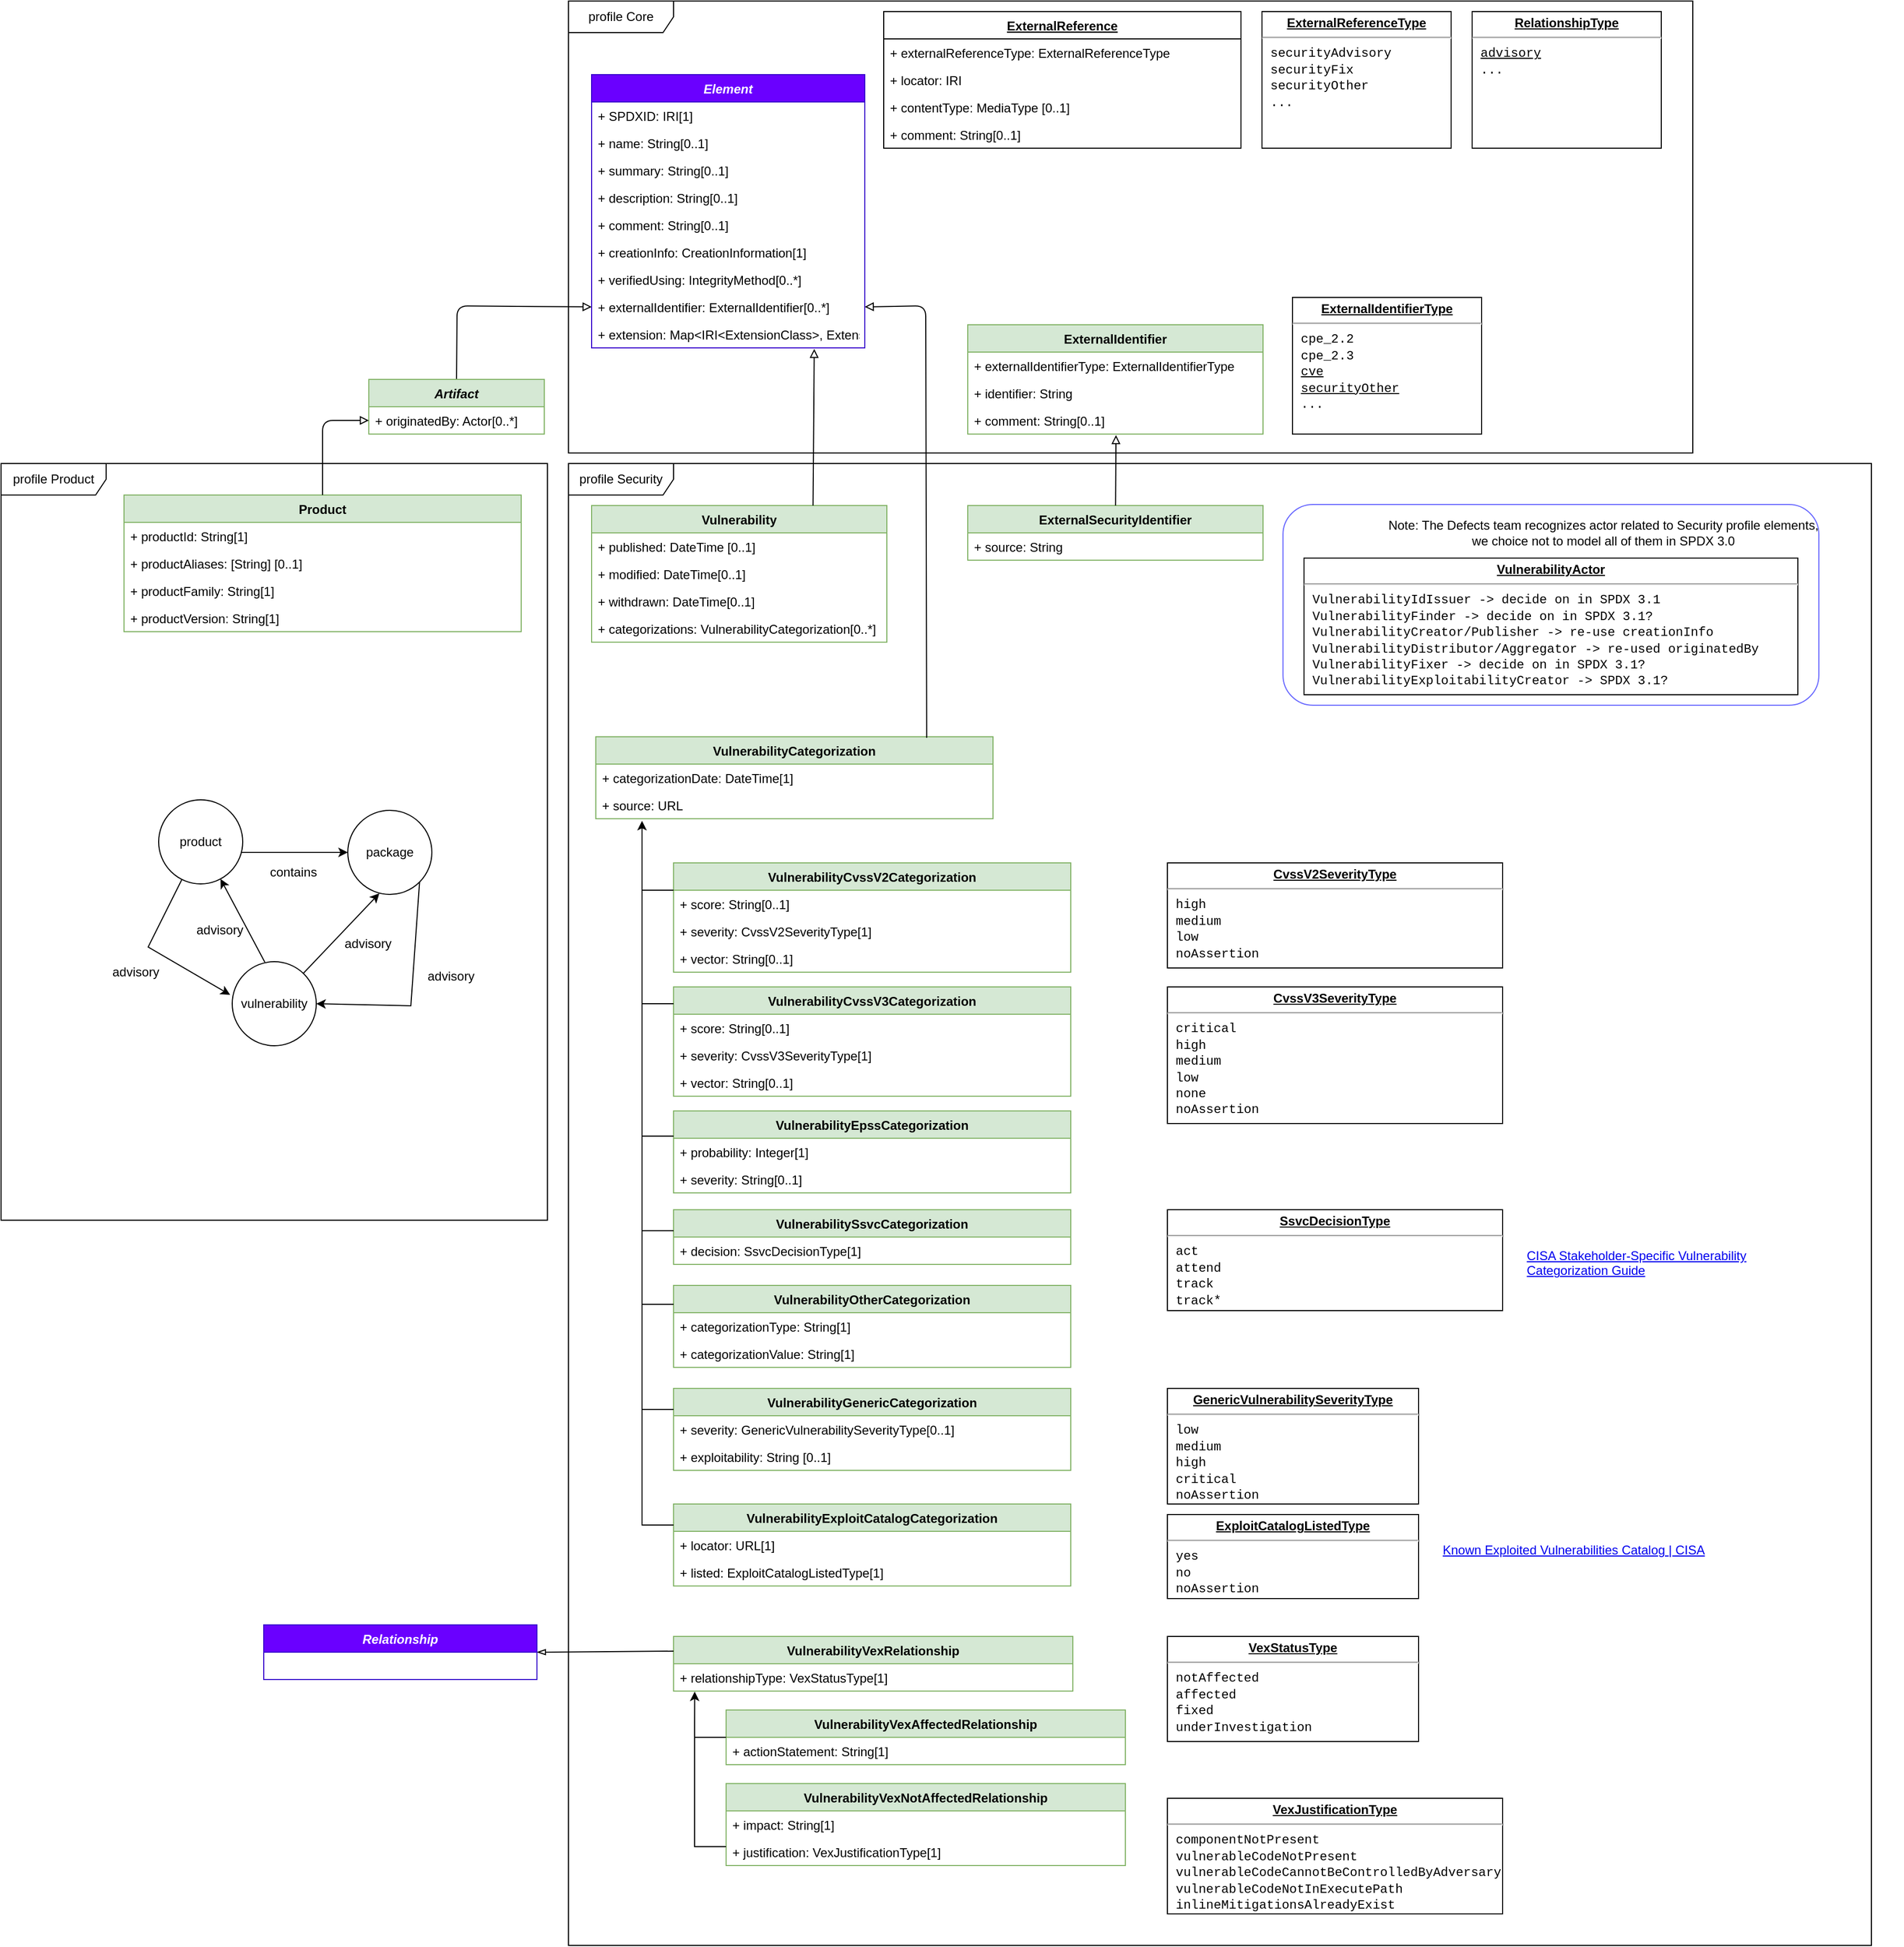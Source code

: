 <mxfile version="21.1.2" type="device">
  <diagram id="5IgRsbpvTm4LBA3nCGGL" name="Page-1">
    <mxGraphModel dx="1661" dy="3078" grid="1" gridSize="10" guides="1" tooltips="1" connect="1" arrows="1" fold="1" page="1" pageScale="1" pageWidth="827" pageHeight="1169" math="0" shadow="0">
      <root>
        <mxCell id="0" />
        <mxCell id="1" parent="0" />
        <mxCell id="Yeybq29zLoQR2ApoFsXh-20" value="" style="rounded=1;whiteSpace=wrap;html=1;strokeColor=#6666FF;" parent="1" vertex="1">
          <mxGeometry x="420" y="-1851" width="510" height="191" as="geometry" />
        </mxCell>
        <mxCell id="vhmbv-RrimLqrtO0uC5v-79" value="profile Product" style="shape=umlFrame;whiteSpace=wrap;html=1;width=100;height=30;" parent="1" vertex="1">
          <mxGeometry x="-800" y="-1890" width="520" height="720" as="geometry" />
        </mxCell>
        <mxCell id="vhmbv-RrimLqrtO0uC5v-1" value="profile Security" style="shape=umlFrame;whiteSpace=wrap;html=1;width=100;height=30;" parent="1" vertex="1">
          <mxGeometry x="-260" y="-1890" width="1240" height="1410" as="geometry" />
        </mxCell>
        <mxCell id="gfH33e8ERVnTQL8CG1b4-8" value="profile Core" style="shape=umlFrame;whiteSpace=wrap;html=1;width=100;height=30;" parent="1" vertex="1">
          <mxGeometry x="-260" y="-2330" width="1070" height="430" as="geometry" />
        </mxCell>
        <mxCell id="gfH33e8ERVnTQL8CG1b4-1" value="VulnerabilityVexRelationship" style="swimlane;fontStyle=1;childLayout=stackLayout;horizontal=1;startSize=26;fillColor=#d5e8d4;horizontalStack=0;resizeParent=1;resizeParentMax=0;resizeLast=0;collapsible=1;marginBottom=0;strokeColor=#82b366;" parent="1" vertex="1">
          <mxGeometry x="-160" y="-774" width="380" height="52" as="geometry" />
        </mxCell>
        <mxCell id="gfH33e8ERVnTQL8CG1b4-10" value="+ relationshipType: VexStatusType[1]&#xa;&#xa;" style="text;strokeColor=none;fillColor=none;align=left;verticalAlign=top;spacingLeft=4;spacingRight=4;overflow=hidden;rotatable=0;points=[[0,0.5],[1,0.5]];portConstraint=eastwest;" parent="gfH33e8ERVnTQL8CG1b4-1" vertex="1">
          <mxGeometry y="26" width="380" height="26" as="geometry" />
        </mxCell>
        <mxCell id="gfH33e8ERVnTQL8CG1b4-11" value="Vulnerability" style="swimlane;fontStyle=1;childLayout=stackLayout;horizontal=1;startSize=26;fillColor=#d5e8d4;horizontalStack=0;resizeParent=1;resizeParentMax=0;resizeLast=0;collapsible=1;marginBottom=0;strokeColor=#82b366;" parent="1" vertex="1">
          <mxGeometry x="-238" y="-1850" width="281" height="130" as="geometry" />
        </mxCell>
        <mxCell id="gfH33e8ERVnTQL8CG1b4-13" value="+ published: DateTime [0..1]" style="text;strokeColor=none;fillColor=none;align=left;verticalAlign=top;spacingLeft=4;spacingRight=4;overflow=hidden;rotatable=0;points=[[0,0.5],[1,0.5]];portConstraint=eastwest;" parent="gfH33e8ERVnTQL8CG1b4-11" vertex="1">
          <mxGeometry y="26" width="281" height="26" as="geometry" />
        </mxCell>
        <mxCell id="gfH33e8ERVnTQL8CG1b4-14" value="+ modified: DateTime[0..1]&#xa;" style="text;strokeColor=none;fillColor=none;align=left;verticalAlign=top;spacingLeft=4;spacingRight=4;overflow=hidden;rotatable=0;points=[[0,0.5],[1,0.5]];portConstraint=eastwest;" parent="gfH33e8ERVnTQL8CG1b4-11" vertex="1">
          <mxGeometry y="52" width="281" height="26" as="geometry" />
        </mxCell>
        <mxCell id="gfH33e8ERVnTQL8CG1b4-75" value="+ withdrawn: DateTime[0..1]&#xa;" style="text;strokeColor=none;fillColor=none;align=left;verticalAlign=top;spacingLeft=4;spacingRight=4;overflow=hidden;rotatable=0;points=[[0,0.5],[1,0.5]];portConstraint=eastwest;" parent="gfH33e8ERVnTQL8CG1b4-11" vertex="1">
          <mxGeometry y="78" width="281" height="26" as="geometry" />
        </mxCell>
        <mxCell id="gfH33e8ERVnTQL8CG1b4-82" value="+ categorizations: VulnerabilityCategorization[0..*]&#xa;" style="text;strokeColor=none;fillColor=none;align=left;verticalAlign=top;spacingLeft=4;spacingRight=4;overflow=hidden;rotatable=0;points=[[0,0.5],[1,0.5]];portConstraint=eastwest;" parent="gfH33e8ERVnTQL8CG1b4-11" vertex="1">
          <mxGeometry y="104" width="281" height="26" as="geometry" />
        </mxCell>
        <mxCell id="gfH33e8ERVnTQL8CG1b4-21" value="&lt;p style=&quot;margin: 0px ; margin-top: 4px ; text-align: center ; text-decoration: underline&quot;&gt;&lt;b&gt;ExternalReferenceType&lt;/b&gt;&lt;/p&gt;&lt;hr&gt;&lt;p style=&quot;margin: 0px ; margin-left: 8px&quot;&gt;&lt;span style=&quot;background-color: initial; font-family: &amp;quot;Courier New&amp;quot;;&quot;&gt;securityAdvisory&lt;/span&gt;&lt;br&gt;&lt;/p&gt;&lt;p style=&quot;margin: 0px ; margin-left: 8px&quot;&gt;&lt;font face=&quot;Courier New&quot;&gt;securityFix&lt;/font&gt;&lt;/p&gt;&lt;p style=&quot;margin: 0px ; margin-left: 8px&quot;&gt;&lt;font face=&quot;Courier New&quot;&gt;securityOther&lt;/font&gt;&lt;/p&gt;&lt;p style=&quot;margin: 0px ; margin-left: 8px&quot;&gt;&lt;font face=&quot;Courier New&quot;&gt;...&lt;/font&gt;&lt;/p&gt;&lt;p style=&quot;margin: 0px ; margin-left: 8px&quot;&gt;&lt;br&gt;&lt;/p&gt;" style="verticalAlign=top;align=left;overflow=fill;fontSize=12;fontFamily=Helvetica;html=1;" parent="1" vertex="1">
          <mxGeometry x="400" y="-2320" width="180" height="130" as="geometry" />
        </mxCell>
        <mxCell id="gfH33e8ERVnTQL8CG1b4-22" value="ExternalReference" style="swimlane;fontStyle=5;childLayout=stackLayout;horizontal=1;startSize=26;fillColor=none;horizontalStack=0;resizeParent=1;resizeParentMax=0;resizeLast=0;collapsible=1;marginBottom=0;" parent="1" vertex="1">
          <mxGeometry x="40" y="-2320" width="340" height="130" as="geometry" />
        </mxCell>
        <mxCell id="gfH33e8ERVnTQL8CG1b4-23" value="+ externalReferenceType: ExternalReferenceType" style="text;strokeColor=none;fillColor=none;align=left;verticalAlign=top;spacingLeft=4;spacingRight=4;overflow=hidden;rotatable=0;points=[[0,0.5],[1,0.5]];portConstraint=eastwest;" parent="gfH33e8ERVnTQL8CG1b4-22" vertex="1">
          <mxGeometry y="26" width="340" height="26" as="geometry" />
        </mxCell>
        <mxCell id="gfH33e8ERVnTQL8CG1b4-24" value="+ locator: IRI" style="text;strokeColor=none;fillColor=none;align=left;verticalAlign=top;spacingLeft=4;spacingRight=4;overflow=hidden;rotatable=0;points=[[0,0.5],[1,0.5]];portConstraint=eastwest;" parent="gfH33e8ERVnTQL8CG1b4-22" vertex="1">
          <mxGeometry y="52" width="340" height="26" as="geometry" />
        </mxCell>
        <mxCell id="gfH33e8ERVnTQL8CG1b4-25" value="+ contentType: MediaType [0..1]" style="text;strokeColor=none;fillColor=none;align=left;verticalAlign=top;spacingLeft=4;spacingRight=4;overflow=hidden;rotatable=0;points=[[0,0.5],[1,0.5]];portConstraint=eastwest;" parent="gfH33e8ERVnTQL8CG1b4-22" vertex="1">
          <mxGeometry y="78" width="340" height="26" as="geometry" />
        </mxCell>
        <mxCell id="gfH33e8ERVnTQL8CG1b4-26" value="+ comment: String[0..1]" style="text;strokeColor=none;fillColor=none;align=left;verticalAlign=top;spacingLeft=4;spacingRight=4;overflow=hidden;rotatable=0;points=[[0,0.5],[1,0.5]];portConstraint=eastwest;" parent="gfH33e8ERVnTQL8CG1b4-22" vertex="1">
          <mxGeometry y="104" width="340" height="26" as="geometry" />
        </mxCell>
        <object label="Element" description="static representation of a part of the universe of discourse that may be identified and characterised by its behaviour and attribute." description_source="ISO 15531-1:2004" id="gfH33e8ERVnTQL8CG1b4-43">
          <mxCell style="swimlane;fontStyle=3;childLayout=stackLayout;horizontal=1;startSize=26;fillColor=#6a00ff;horizontalStack=0;resizeParent=1;resizeParentMax=0;resizeLast=0;collapsible=1;marginBottom=0;strokeColor=#3700CC;fontColor=#ffffff;" parent="1" vertex="1">
            <mxGeometry x="-238" y="-2260" width="260" height="260" as="geometry" />
          </mxCell>
        </object>
        <mxCell id="gfH33e8ERVnTQL8CG1b4-44" value="+ SPDXID: IRI[1]" style="text;strokeColor=none;fillColor=none;align=left;verticalAlign=top;spacingLeft=4;spacingRight=4;overflow=hidden;rotatable=0;points=[[0,0.5],[1,0.5]];portConstraint=eastwest;" parent="gfH33e8ERVnTQL8CG1b4-43" vertex="1">
          <mxGeometry y="26" width="260" height="26" as="geometry" />
        </mxCell>
        <mxCell id="gfH33e8ERVnTQL8CG1b4-45" value="+ name: String[0..1]" style="text;strokeColor=none;fillColor=none;align=left;verticalAlign=top;spacingLeft=4;spacingRight=4;overflow=hidden;rotatable=0;points=[[0,0.5],[1,0.5]];portConstraint=eastwest;" parent="gfH33e8ERVnTQL8CG1b4-43" vertex="1">
          <mxGeometry y="52" width="260" height="26" as="geometry" />
        </mxCell>
        <mxCell id="gfH33e8ERVnTQL8CG1b4-46" value="+ summary: String[0..1]" style="text;strokeColor=none;fillColor=none;align=left;verticalAlign=top;spacingLeft=4;spacingRight=4;overflow=hidden;rotatable=0;points=[[0,0.5],[1,0.5]];portConstraint=eastwest;" parent="gfH33e8ERVnTQL8CG1b4-43" vertex="1">
          <mxGeometry y="78" width="260" height="26" as="geometry" />
        </mxCell>
        <mxCell id="gfH33e8ERVnTQL8CG1b4-47" value="+ description: String[0..1]" style="text;strokeColor=none;fillColor=none;align=left;verticalAlign=top;spacingLeft=4;spacingRight=4;overflow=hidden;rotatable=0;points=[[0,0.5],[1,0.5]];portConstraint=eastwest;" parent="gfH33e8ERVnTQL8CG1b4-43" vertex="1">
          <mxGeometry y="104" width="260" height="26" as="geometry" />
        </mxCell>
        <mxCell id="gfH33e8ERVnTQL8CG1b4-48" value="+ comment: String[0..1]" style="text;strokeColor=none;fillColor=none;align=left;verticalAlign=top;spacingLeft=4;spacingRight=4;overflow=hidden;rotatable=0;points=[[0,0.5],[1,0.5]];portConstraint=eastwest;" parent="gfH33e8ERVnTQL8CG1b4-43" vertex="1">
          <mxGeometry y="130" width="260" height="26" as="geometry" />
        </mxCell>
        <mxCell id="gfH33e8ERVnTQL8CG1b4-49" value="+ creationInfo: CreationInformation[1]" style="text;strokeColor=none;fillColor=none;align=left;verticalAlign=top;spacingLeft=4;spacingRight=4;overflow=hidden;rotatable=0;points=[[0,0.5],[1,0.5]];portConstraint=eastwest;" parent="gfH33e8ERVnTQL8CG1b4-43" vertex="1">
          <mxGeometry y="156" width="260" height="26" as="geometry" />
        </mxCell>
        <mxCell id="gfH33e8ERVnTQL8CG1b4-50" value="+ verifiedUsing: IntegrityMethod[0..*]" style="text;strokeColor=none;fillColor=none;align=left;verticalAlign=top;spacingLeft=4;spacingRight=4;overflow=hidden;rotatable=0;points=[[0,0.5],[1,0.5]];portConstraint=eastwest;" parent="gfH33e8ERVnTQL8CG1b4-43" vertex="1">
          <mxGeometry y="182" width="260" height="26" as="geometry" />
        </mxCell>
        <mxCell id="gfH33e8ERVnTQL8CG1b4-52" value="+ externalIdentifier: ExternalIdentifier[0..*]" style="text;strokeColor=none;fillColor=none;align=left;verticalAlign=top;spacingLeft=4;spacingRight=4;overflow=hidden;rotatable=0;points=[[0,0.5],[1,0.5]];portConstraint=eastwest;" parent="gfH33e8ERVnTQL8CG1b4-43" vertex="1">
          <mxGeometry y="208" width="260" height="26" as="geometry" />
        </mxCell>
        <mxCell id="gfH33e8ERVnTQL8CG1b4-53" value="+ extension: Map&lt;IRI&lt;ExtensionClass&gt;, Extension&gt;[0..1]" style="text;strokeColor=none;fillColor=none;align=left;verticalAlign=top;spacingLeft=4;spacingRight=4;overflow=hidden;rotatable=0;points=[[0,0.5],[1,0.5]];portConstraint=eastwest;" parent="gfH33e8ERVnTQL8CG1b4-43" vertex="1">
          <mxGeometry y="234" width="260" height="26" as="geometry" />
        </mxCell>
        <mxCell id="gfH33e8ERVnTQL8CG1b4-55" value="&lt;p style=&quot;margin: 4px 0px 0px; text-align: center;&quot;&gt;&lt;span style=&quot;background-color: initial;&quot;&gt;&lt;b&gt;&lt;u&gt;VexStatusType&lt;/u&gt;&lt;/b&gt;&lt;/span&gt;&lt;/p&gt;&lt;hr&gt;&lt;p style=&quot;margin: 0px ; margin-left: 8px&quot;&gt;&lt;span style=&quot;background-color: initial; font-family: &amp;quot;Courier New&amp;quot;;&quot;&gt;notAffected&lt;/span&gt;&lt;br&gt;&lt;/p&gt;&lt;p style=&quot;margin: 0px ; margin-left: 8px&quot;&gt;&lt;span style=&quot;background-color: initial; font-family: &amp;quot;Courier New&amp;quot;;&quot;&gt;affected&lt;/span&gt;&lt;/p&gt;&lt;p style=&quot;margin: 0px ; margin-left: 8px&quot;&gt;&lt;span style=&quot;background-color: initial; font-family: &amp;quot;Courier New&amp;quot;;&quot;&gt;fixed&lt;/span&gt;&lt;/p&gt;&lt;p style=&quot;margin: 0px ; margin-left: 8px&quot;&gt;&lt;span style=&quot;background-color: initial; font-family: &amp;quot;Courier New&amp;quot;;&quot;&gt;underInvestigation&lt;/span&gt;&lt;/p&gt;" style="verticalAlign=top;align=left;overflow=fill;fontSize=12;fontFamily=Helvetica;html=1;" parent="1" vertex="1">
          <mxGeometry x="310" y="-774" width="239" height="100" as="geometry" />
        </mxCell>
        <mxCell id="gfH33e8ERVnTQL8CG1b4-57" value="&lt;p style=&quot;margin: 4px 0px 0px; text-align: center;&quot;&gt;&lt;span style=&quot;background-color: initial;&quot;&gt;&lt;b&gt;&lt;u&gt;VexJustificationType&lt;/u&gt;&lt;/b&gt;&lt;/span&gt;&lt;/p&gt;&lt;hr&gt;&lt;p style=&quot;margin: 0px ; margin-left: 8px&quot;&gt;&lt;span style=&quot;font-family: &amp;quot;Courier New&amp;quot;; background-color: initial;&quot;&gt;componentNotPresent&lt;/span&gt;&lt;br&gt;&lt;/p&gt;&lt;p style=&quot;margin: 0px ; margin-left: 8px&quot;&gt;&lt;font face=&quot;Courier New&quot;&gt;vulnerableCodeNotPresent&lt;/font&gt;&lt;/p&gt;&lt;p style=&quot;margin: 0px ; margin-left: 8px&quot;&gt;&lt;font face=&quot;Courier New&quot;&gt;vulnerableCodeCannotBeControlledByAdversary&lt;/font&gt;&lt;/p&gt;&lt;p style=&quot;margin: 0px ; margin-left: 8px&quot;&gt;&lt;font face=&quot;Courier New&quot;&gt;vulnerableCodeNotInExecutePath&lt;/font&gt;&lt;/p&gt;&lt;p style=&quot;margin: 0px ; margin-left: 8px&quot;&gt;&lt;span style=&quot;font-family: &amp;quot;Courier New&amp;quot;; background-color: initial;&quot;&gt;inlineMitigationsAlreadyExist&lt;/span&gt;&lt;/p&gt;" style="verticalAlign=top;align=left;overflow=fill;fontSize=12;fontFamily=Helvetica;html=1;" parent="1" vertex="1">
          <mxGeometry x="310" y="-620" width="319" height="110" as="geometry" />
        </mxCell>
        <mxCell id="gfH33e8ERVnTQL8CG1b4-58" value="" style="endArrow=block;endSize=6;endFill=0;html=1;exitX=0.5;exitY=0;exitDx=0;exitDy=0;entryX=0;entryY=0.5;entryDx=0;entryDy=0;" parent="1" source="gfH33e8ERVnTQL8CG1b4-59" target="gfH33e8ERVnTQL8CG1b4-52" edge="1">
          <mxGeometry width="160" relative="1" as="geometry">
            <mxPoint x="-110" y="-1970" as="sourcePoint" />
            <mxPoint x="-129.996" y="-1960" as="targetPoint" />
            <Array as="points">
              <mxPoint x="-366" y="-2040" />
            </Array>
          </mxGeometry>
        </mxCell>
        <mxCell id="gfH33e8ERVnTQL8CG1b4-59" value="Artifact" style="swimlane;fontStyle=3;childLayout=stackLayout;horizontal=1;startSize=26;fillColor=#d5e8d4;horizontalStack=0;resizeParent=1;resizeParentMax=0;resizeLast=0;collapsible=1;marginBottom=0;strokeColor=#82b366;" parent="1" vertex="1">
          <mxGeometry x="-450" y="-1970" width="167" height="52" as="geometry" />
        </mxCell>
        <mxCell id="gfH33e8ERVnTQL8CG1b4-60" value="+ originatedBy: Actor[0..*]" style="text;strokeColor=none;fillColor=none;align=left;verticalAlign=top;spacingLeft=4;spacingRight=4;overflow=hidden;rotatable=0;points=[[0,0.5],[1,0.5]];portConstraint=eastwest;" parent="gfH33e8ERVnTQL8CG1b4-59" vertex="1">
          <mxGeometry y="26" width="167" height="26" as="geometry" />
        </mxCell>
        <mxCell id="gfH33e8ERVnTQL8CG1b4-63" value="" style="endArrow=block;endSize=6;endFill=0;html=1;entryX=0.815;entryY=1.038;entryDx=0;entryDy=0;entryPerimeter=0;exitX=0.75;exitY=0;exitDx=0;exitDy=0;" parent="1" source="gfH33e8ERVnTQL8CG1b4-11" target="gfH33e8ERVnTQL8CG1b4-53" edge="1">
          <mxGeometry width="160" relative="1" as="geometry">
            <mxPoint x="-106.5" y="-1960" as="sourcePoint" />
            <mxPoint x="-102.08" y="-1990.988" as="targetPoint" />
          </mxGeometry>
        </mxCell>
        <mxCell id="gfH33e8ERVnTQL8CG1b4-68" value="&lt;p style=&quot;margin: 4px 0px 0px; text-align: center;&quot;&gt;&lt;span style=&quot;background-color: initial;&quot;&gt;&lt;b&gt;&lt;u&gt;VulnerabilityActor&lt;/u&gt;&lt;/b&gt;&lt;/span&gt;&lt;/p&gt;&lt;hr&gt;&lt;p style=&quot;margin: 0px ; margin-left: 8px&quot;&gt;&lt;span style=&quot;background-color: initial; font-family: &amp;quot;Courier New&amp;quot;;&quot;&gt;VulnerabilityIdIssuer -&amp;gt; decide on in SPDX 3.1&amp;nbsp;&lt;/span&gt;&lt;/p&gt;&lt;p style=&quot;margin: 0px ; margin-left: 8px&quot;&gt;&lt;span style=&quot;background-color: initial; font-family: &amp;quot;Courier New&amp;quot;;&quot;&gt;VulnerabilityFinder -&amp;gt; decide on in SPDX 3.1?&lt;/span&gt;&lt;br&gt;&lt;/p&gt;&lt;p style=&quot;margin: 0px ; margin-left: 8px&quot;&gt;&lt;font face=&quot;Courier New&quot;&gt;VulnerabilityCreator/Publisher -&amp;gt; re-use creationInfo&lt;/font&gt;&lt;/p&gt;&lt;p style=&quot;margin: 0px ; margin-left: 8px&quot;&gt;&lt;font face=&quot;Courier New&quot;&gt;VulnerabilityDistributor/Aggregator&amp;nbsp;-&amp;gt; re-used originatedBy&amp;nbsp;&amp;nbsp;&lt;/font&gt;&lt;/p&gt;&lt;p style=&quot;margin: 0px ; margin-left: 8px&quot;&gt;&lt;font face=&quot;Courier New&quot;&gt;VulnerabilityFixer -&amp;gt; decide on in SPDX 3.1?&lt;/font&gt;&lt;/p&gt;&lt;p style=&quot;margin: 0px ; margin-left: 8px&quot;&gt;&lt;font face=&quot;Courier New&quot;&gt;VulnerabilityExploitabilityCreator -&amp;gt; SPDX 3.1?&lt;/font&gt;&lt;/p&gt;&lt;p style=&quot;margin: 0px ; margin-left: 8px&quot;&gt;&lt;br&gt;&lt;/p&gt;" style="verticalAlign=top;align=left;overflow=fill;fontSize=12;fontFamily=Helvetica;html=1;" parent="1" vertex="1">
          <mxGeometry x="440" y="-1800" width="470" height="130" as="geometry" />
        </mxCell>
        <mxCell id="gfH33e8ERVnTQL8CG1b4-92" value="&lt;p style=&quot;margin: 4px 0px 0px; text-align: center;&quot;&gt;&lt;span style=&quot;background-color: initial;&quot;&gt;&lt;b&gt;&lt;u&gt;CvssV3SeverityType&lt;/u&gt;&lt;/b&gt;&lt;/span&gt;&lt;/p&gt;&lt;hr&gt;&lt;p style=&quot;margin: 0px ; margin-left: 8px&quot;&gt;&lt;span style=&quot;background-color: initial; font-family: &amp;quot;Courier New&amp;quot;;&quot;&gt;critical&lt;/span&gt;&lt;/p&gt;&lt;p style=&quot;margin: 0px ; margin-left: 8px&quot;&gt;&lt;font face=&quot;Courier New&quot;&gt;&lt;span style=&quot;font-size: 12px;&quot;&gt;high&lt;/span&gt;&lt;/font&gt;&lt;/p&gt;&lt;p style=&quot;margin: 0px ; margin-left: 8px&quot;&gt;&lt;font face=&quot;Courier New&quot;&gt;&lt;span style=&quot;font-size: 12px;&quot;&gt;medium&lt;/span&gt;&lt;/font&gt;&lt;/p&gt;&lt;p style=&quot;margin: 0px ; margin-left: 8px&quot;&gt;&lt;font face=&quot;Courier New&quot;&gt;&lt;span style=&quot;font-size: 12px;&quot;&gt;low&lt;/span&gt;&lt;/font&gt;&lt;/p&gt;&lt;p style=&quot;margin: 0px ; margin-left: 8px&quot;&gt;&lt;font face=&quot;Courier New&quot;&gt;&lt;span style=&quot;font-size: 12px;&quot;&gt;none&lt;/span&gt;&lt;/font&gt;&lt;/p&gt;&lt;p style=&quot;margin: 0px ; margin-left: 8px&quot;&gt;&lt;font face=&quot;Courier New&quot;&gt;noAssertion&lt;/font&gt;&lt;/p&gt;" style="verticalAlign=top;align=left;overflow=fill;fontSize=12;fontFamily=Helvetica;html=1;" parent="1" vertex="1">
          <mxGeometry x="310" y="-1392" width="319" height="130" as="geometry" />
        </mxCell>
        <mxCell id="vhmbv-RrimLqrtO0uC5v-4" value="VulnerabilityCategorization" style="swimlane;fontStyle=1;childLayout=stackLayout;horizontal=1;startSize=26;fillColor=#d5e8d4;horizontalStack=0;resizeParent=1;resizeParentMax=0;resizeLast=0;collapsible=1;marginBottom=0;strokeColor=#82b366;" parent="1" vertex="1">
          <mxGeometry x="-234" y="-1630" width="378" height="78" as="geometry" />
        </mxCell>
        <mxCell id="vhmbv-RrimLqrtO0uC5v-59" value="+ categorizationDate: DateTime[1]" style="text;strokeColor=none;fillColor=none;align=left;verticalAlign=top;spacingLeft=4;spacingRight=4;overflow=hidden;rotatable=0;points=[[0,0.5],[1,0.5]];portConstraint=eastwest;" parent="vhmbv-RrimLqrtO0uC5v-4" vertex="1">
          <mxGeometry y="26" width="378" height="26" as="geometry" />
        </mxCell>
        <mxCell id="ycgP8Sd5Gd4hE947tm71-1" value="+ source: URL" style="text;strokeColor=none;fillColor=none;align=left;verticalAlign=top;spacingLeft=4;spacingRight=4;overflow=hidden;rotatable=0;points=[[0,0.5],[1,0.5]];portConstraint=eastwest;" parent="vhmbv-RrimLqrtO0uC5v-4" vertex="1">
          <mxGeometry y="52" width="378" height="26" as="geometry" />
        </mxCell>
        <mxCell id="vhmbv-RrimLqrtO0uC5v-9" value="VulnerabilityCvssV2Categorization" style="swimlane;fontStyle=1;childLayout=stackLayout;horizontal=1;startSize=26;fillColor=#d5e8d4;horizontalStack=0;resizeParent=1;resizeParentMax=0;resizeLast=0;collapsible=1;marginBottom=0;strokeColor=#82b366;" parent="1" vertex="1">
          <mxGeometry x="-160" y="-1510" width="378" height="104" as="geometry" />
        </mxCell>
        <mxCell id="vhmbv-RrimLqrtO0uC5v-6" value="+ score: String[0..1]" style="text;strokeColor=none;fillColor=none;align=left;verticalAlign=top;spacingLeft=4;spacingRight=4;overflow=hidden;rotatable=0;points=[[0,0.5],[1,0.5]];portConstraint=eastwest;" parent="vhmbv-RrimLqrtO0uC5v-9" vertex="1">
          <mxGeometry y="26" width="378" height="26" as="geometry" />
        </mxCell>
        <mxCell id="vhmbv-RrimLqrtO0uC5v-10" value="+ severity: CvssV2SeverityType[1]" style="text;strokeColor=none;fillColor=none;align=left;verticalAlign=top;spacingLeft=4;spacingRight=4;overflow=hidden;rotatable=0;points=[[0,0.5],[1,0.5]];portConstraint=eastwest;" parent="vhmbv-RrimLqrtO0uC5v-9" vertex="1">
          <mxGeometry y="52" width="378" height="26" as="geometry" />
        </mxCell>
        <mxCell id="vhmbv-RrimLqrtO0uC5v-13" value="+ vector: String[0..1]" style="text;strokeColor=none;fillColor=none;align=left;verticalAlign=top;spacingLeft=4;spacingRight=4;overflow=hidden;rotatable=0;points=[[0,0.5],[1,0.5]];portConstraint=eastwest;" parent="vhmbv-RrimLqrtO0uC5v-9" vertex="1">
          <mxGeometry y="78" width="378" height="26" as="geometry" />
        </mxCell>
        <mxCell id="vhmbv-RrimLqrtO0uC5v-16" value="VulnerabilityCvssV3Categorization" style="swimlane;fontStyle=1;childLayout=stackLayout;horizontal=1;startSize=26;fillColor=#d5e8d4;horizontalStack=0;resizeParent=1;resizeParentMax=0;resizeLast=0;collapsible=1;marginBottom=0;strokeColor=#82b366;" parent="1" vertex="1">
          <mxGeometry x="-160" y="-1392" width="378" height="104" as="geometry" />
        </mxCell>
        <mxCell id="vhmbv-RrimLqrtO0uC5v-35" value="+ score: String[0..1]" style="text;strokeColor=none;fillColor=none;align=left;verticalAlign=top;spacingLeft=4;spacingRight=4;overflow=hidden;rotatable=0;points=[[0,0.5],[1,0.5]];portConstraint=eastwest;" parent="vhmbv-RrimLqrtO0uC5v-16" vertex="1">
          <mxGeometry y="26" width="378" height="26" as="geometry" />
        </mxCell>
        <mxCell id="vhmbv-RrimLqrtO0uC5v-17" value="+ severity: CvssV3SeverityType[1]" style="text;strokeColor=none;fillColor=none;align=left;verticalAlign=top;spacingLeft=4;spacingRight=4;overflow=hidden;rotatable=0;points=[[0,0.5],[1,0.5]];portConstraint=eastwest;" parent="vhmbv-RrimLqrtO0uC5v-16" vertex="1">
          <mxGeometry y="52" width="378" height="26" as="geometry" />
        </mxCell>
        <mxCell id="vhmbv-RrimLqrtO0uC5v-18" value="+ vector: String[0..1]" style="text;strokeColor=none;fillColor=none;align=left;verticalAlign=top;spacingLeft=4;spacingRight=4;overflow=hidden;rotatable=0;points=[[0,0.5],[1,0.5]];portConstraint=eastwest;" parent="vhmbv-RrimLqrtO0uC5v-16" vertex="1">
          <mxGeometry y="78" width="378" height="26" as="geometry" />
        </mxCell>
        <mxCell id="vhmbv-RrimLqrtO0uC5v-20" value="VulnerabilityEpssCategorization" style="swimlane;fontStyle=1;childLayout=stackLayout;horizontal=1;startSize=26;fillColor=#d5e8d4;horizontalStack=0;resizeParent=1;resizeParentMax=0;resizeLast=0;collapsible=1;marginBottom=0;strokeColor=#82b366;" parent="1" vertex="1">
          <mxGeometry x="-160" y="-1274" width="378" height="78" as="geometry" />
        </mxCell>
        <mxCell id="vhmbv-RrimLqrtO0uC5v-22" value="+ probability: Integer[1]" style="text;strokeColor=none;fillColor=none;align=left;verticalAlign=top;spacingLeft=4;spacingRight=4;overflow=hidden;rotatable=0;points=[[0,0.5],[1,0.5]];portConstraint=eastwest;" parent="vhmbv-RrimLqrtO0uC5v-20" vertex="1">
          <mxGeometry y="26" width="378" height="26" as="geometry" />
        </mxCell>
        <mxCell id="vhmbv-RrimLqrtO0uC5v-24" value="+ severity: String[0..1]" style="text;strokeColor=none;fillColor=none;align=left;verticalAlign=top;spacingLeft=4;spacingRight=4;overflow=hidden;rotatable=0;points=[[0,0.5],[1,0.5]];portConstraint=eastwest;" parent="vhmbv-RrimLqrtO0uC5v-20" vertex="1">
          <mxGeometry y="52" width="378" height="26" as="geometry" />
        </mxCell>
        <mxCell id="vhmbv-RrimLqrtO0uC5v-25" value="VulnerabilitySsvcCategorization" style="swimlane;fontStyle=1;childLayout=stackLayout;horizontal=1;startSize=26;fillColor=#d5e8d4;horizontalStack=0;resizeParent=1;resizeParentMax=0;resizeLast=0;collapsible=1;marginBottom=0;strokeColor=#82b366;" parent="1" vertex="1">
          <mxGeometry x="-160" y="-1180" width="378" height="52" as="geometry" />
        </mxCell>
        <mxCell id="vhmbv-RrimLqrtO0uC5v-27" value="+ decision: SsvcDecisionType[1]" style="text;strokeColor=none;fillColor=none;align=left;verticalAlign=top;spacingLeft=4;spacingRight=4;overflow=hidden;rotatable=0;points=[[0,0.5],[1,0.5]];portConstraint=eastwest;" parent="vhmbv-RrimLqrtO0uC5v-25" vertex="1">
          <mxGeometry y="26" width="378" height="26" as="geometry" />
        </mxCell>
        <mxCell id="vhmbv-RrimLqrtO0uC5v-28" value="&lt;p style=&quot;margin: 4px 0px 0px; text-align: center;&quot;&gt;&lt;span style=&quot;background-color: initial;&quot;&gt;&lt;b&gt;&lt;u&gt;SsvcDecisionType&lt;/u&gt;&lt;/b&gt;&lt;/span&gt;&lt;/p&gt;&lt;hr&gt;&lt;p style=&quot;margin: 0px ; margin-left: 8px&quot;&gt;&lt;font face=&quot;Courier New&quot;&gt;act&lt;/font&gt;&lt;/p&gt;&lt;p style=&quot;margin: 0px ; margin-left: 8px&quot;&gt;&lt;font face=&quot;Courier New&quot;&gt;attend&lt;/font&gt;&lt;/p&gt;&lt;p style=&quot;margin: 0px ; margin-left: 8px&quot;&gt;&lt;font face=&quot;Courier New&quot;&gt;track&lt;/font&gt;&lt;/p&gt;&lt;p style=&quot;margin: 0px ; margin-left: 8px&quot;&gt;&lt;font face=&quot;Courier New&quot;&gt;track*&lt;/font&gt;&lt;/p&gt;" style="verticalAlign=top;align=left;overflow=fill;fontSize=12;fontFamily=Helvetica;html=1;" parent="1" vertex="1">
          <mxGeometry x="310" y="-1180" width="319" height="96" as="geometry" />
        </mxCell>
        <mxCell id="vhmbv-RrimLqrtO0uC5v-38" value="VulnerabilityOtherCategorization" style="swimlane;fontStyle=1;childLayout=stackLayout;horizontal=1;startSize=26;fillColor=#d5e8d4;horizontalStack=0;resizeParent=1;resizeParentMax=0;resizeLast=0;collapsible=1;marginBottom=0;strokeColor=#82b366;" parent="1" vertex="1">
          <mxGeometry x="-160" y="-1108" width="378" height="78" as="geometry" />
        </mxCell>
        <mxCell id="vhmbv-RrimLqrtO0uC5v-39" value="+ categorizationType: String[1]" style="text;strokeColor=none;fillColor=none;align=left;verticalAlign=top;spacingLeft=4;spacingRight=4;overflow=hidden;rotatable=0;points=[[0,0.5],[1,0.5]];portConstraint=eastwest;" parent="vhmbv-RrimLqrtO0uC5v-38" vertex="1">
          <mxGeometry y="26" width="378" height="26" as="geometry" />
        </mxCell>
        <mxCell id="vhmbv-RrimLqrtO0uC5v-40" value="+ categorizationValue: String[1]" style="text;strokeColor=none;fillColor=none;align=left;verticalAlign=top;spacingLeft=4;spacingRight=4;overflow=hidden;rotatable=0;points=[[0,0.5],[1,0.5]];portConstraint=eastwest;" parent="vhmbv-RrimLqrtO0uC5v-38" vertex="1">
          <mxGeometry y="52" width="378" height="26" as="geometry" />
        </mxCell>
        <mxCell id="vhmbv-RrimLqrtO0uC5v-41" value="VulnerabilityGenericCategorization" style="swimlane;fontStyle=1;childLayout=stackLayout;horizontal=1;startSize=26;fillColor=#d5e8d4;horizontalStack=0;resizeParent=1;resizeParentMax=0;resizeLast=0;collapsible=1;marginBottom=0;strokeColor=#82b366;" parent="1" vertex="1">
          <mxGeometry x="-160" y="-1010" width="378" height="78" as="geometry" />
        </mxCell>
        <mxCell id="vhmbv-RrimLqrtO0uC5v-44" value="+ severity: GenericVulnerabilitySeverityType[0..1]" style="text;strokeColor=none;fillColor=none;align=left;verticalAlign=top;spacingLeft=4;spacingRight=4;overflow=hidden;rotatable=0;points=[[0,0.5],[1,0.5]];portConstraint=eastwest;" parent="vhmbv-RrimLqrtO0uC5v-41" vertex="1">
          <mxGeometry y="26" width="378" height="26" as="geometry" />
        </mxCell>
        <mxCell id="vhmbv-RrimLqrtO0uC5v-46" value="+ exploitability: String [0..1]" style="text;strokeColor=none;fillColor=none;align=left;verticalAlign=top;spacingLeft=4;spacingRight=4;overflow=hidden;rotatable=0;points=[[0,0.5],[1,0.5]];portConstraint=eastwest;" parent="vhmbv-RrimLqrtO0uC5v-41" vertex="1">
          <mxGeometry y="52" width="378" height="26" as="geometry" />
        </mxCell>
        <mxCell id="vhmbv-RrimLqrtO0uC5v-48" value="&lt;meta charset=&quot;utf-8&quot;&gt;&lt;a href=&quot;https://www.cisa.gov/known-exploited-vulnerabilities-catalog&quot;&gt;Known Exploited Vulnerabilities Catalog | CISA&lt;/a&gt;" style="text;whiteSpace=wrap;html=1;" parent="1" vertex="1">
          <mxGeometry x="570" y="-870" width="280" height="40" as="geometry" />
        </mxCell>
        <mxCell id="vhmbv-RrimLqrtO0uC5v-50" value="VulnerabilityExploitCatalogCategorization" style="swimlane;fontStyle=1;childLayout=stackLayout;horizontal=1;startSize=26;fillColor=#d5e8d4;horizontalStack=0;resizeParent=1;resizeParentMax=0;resizeLast=0;collapsible=1;marginBottom=0;strokeColor=#82b366;" parent="1" vertex="1">
          <mxGeometry x="-160" y="-900" width="378" height="78" as="geometry" />
        </mxCell>
        <mxCell id="vhmbv-RrimLqrtO0uC5v-52" value="+ locator: URL[1]" style="text;strokeColor=none;fillColor=none;align=left;verticalAlign=top;spacingLeft=4;spacingRight=4;overflow=hidden;rotatable=0;points=[[0,0.5],[1,0.5]];portConstraint=eastwest;" parent="vhmbv-RrimLqrtO0uC5v-50" vertex="1">
          <mxGeometry y="26" width="378" height="26" as="geometry" />
        </mxCell>
        <mxCell id="vhmbv-RrimLqrtO0uC5v-57" value="+ listed: ExploitCatalogListedType[1]" style="text;strokeColor=none;fillColor=none;align=left;verticalAlign=top;spacingLeft=4;spacingRight=4;overflow=hidden;rotatable=0;points=[[0,0.5],[1,0.5]];portConstraint=eastwest;" parent="vhmbv-RrimLqrtO0uC5v-50" vertex="1">
          <mxGeometry y="52" width="378" height="26" as="geometry" />
        </mxCell>
        <mxCell id="vhmbv-RrimLqrtO0uC5v-64" value="VulnerabilityVexAffectedRelationship" style="swimlane;fontStyle=1;childLayout=stackLayout;horizontal=1;startSize=26;fillColor=#d5e8d4;horizontalStack=0;resizeParent=1;resizeParentMax=0;resizeLast=0;collapsible=1;marginBottom=0;strokeColor=#82b366;" parent="1" vertex="1">
          <mxGeometry x="-110" y="-704" width="380" height="52" as="geometry" />
        </mxCell>
        <mxCell id="vhmbv-RrimLqrtO0uC5v-63" value="+ actionStatement: String[1]" style="text;strokeColor=none;fillColor=none;align=left;verticalAlign=top;spacingLeft=4;spacingRight=4;overflow=hidden;rotatable=0;points=[[0,0.5],[1,0.5]];portConstraint=eastwest;" parent="vhmbv-RrimLqrtO0uC5v-64" vertex="1">
          <mxGeometry y="26" width="380" height="26" as="geometry" />
        </mxCell>
        <mxCell id="vhmbv-RrimLqrtO0uC5v-70" value="VulnerabilityVexNotAffectedRelationship" style="swimlane;fontStyle=1;childLayout=stackLayout;horizontal=1;startSize=26;fillColor=#d5e8d4;horizontalStack=0;resizeParent=1;resizeParentMax=0;resizeLast=0;collapsible=1;marginBottom=0;strokeColor=#82b366;" parent="1" vertex="1">
          <mxGeometry x="-110" y="-634" width="380" height="78" as="geometry" />
        </mxCell>
        <mxCell id="vhmbv-RrimLqrtO0uC5v-71" value="+ impact: String[1]" style="text;strokeColor=none;fillColor=none;align=left;verticalAlign=top;spacingLeft=4;spacingRight=4;overflow=hidden;rotatable=0;points=[[0,0.5],[1,0.5]];portConstraint=eastwest;" parent="vhmbv-RrimLqrtO0uC5v-70" vertex="1">
          <mxGeometry y="26" width="380" height="26" as="geometry" />
        </mxCell>
        <mxCell id="vhmbv-RrimLqrtO0uC5v-72" value="+ justification: VexJustificationType[1]" style="text;strokeColor=none;fillColor=none;align=left;verticalAlign=top;spacingLeft=4;spacingRight=4;overflow=hidden;rotatable=0;points=[[0,0.5],[1,0.5]];portConstraint=eastwest;" parent="vhmbv-RrimLqrtO0uC5v-70" vertex="1">
          <mxGeometry y="52" width="380" height="26" as="geometry" />
        </mxCell>
        <mxCell id="vhmbv-RrimLqrtO0uC5v-74" value="Product" style="swimlane;fontStyle=1;childLayout=stackLayout;horizontal=1;startSize=26;fillColor=#d5e8d4;horizontalStack=0;resizeParent=1;resizeParentMax=0;resizeLast=0;collapsible=1;marginBottom=0;strokeColor=#82b366;" parent="1" vertex="1">
          <mxGeometry x="-683" y="-1860" width="378" height="130" as="geometry" />
        </mxCell>
        <mxCell id="vhmbv-RrimLqrtO0uC5v-76" value="+ productId: String[1]" style="text;strokeColor=none;fillColor=none;align=left;verticalAlign=top;spacingLeft=4;spacingRight=4;overflow=hidden;rotatable=0;points=[[0,0.5],[1,0.5]];portConstraint=eastwest;" parent="vhmbv-RrimLqrtO0uC5v-74" vertex="1">
          <mxGeometry y="26" width="378" height="26" as="geometry" />
        </mxCell>
        <mxCell id="vhmbv-RrimLqrtO0uC5v-80" value="+ productAliases: [String] [0..1]" style="text;strokeColor=none;fillColor=none;align=left;verticalAlign=top;spacingLeft=4;spacingRight=4;overflow=hidden;rotatable=0;points=[[0,0.5],[1,0.5]];portConstraint=eastwest;" parent="vhmbv-RrimLqrtO0uC5v-74" vertex="1">
          <mxGeometry y="52" width="378" height="26" as="geometry" />
        </mxCell>
        <mxCell id="vhmbv-RrimLqrtO0uC5v-77" value="+ productFamily: String[1]" style="text;strokeColor=none;fillColor=none;align=left;verticalAlign=top;spacingLeft=4;spacingRight=4;overflow=hidden;rotatable=0;points=[[0,0.5],[1,0.5]];portConstraint=eastwest;" parent="vhmbv-RrimLqrtO0uC5v-74" vertex="1">
          <mxGeometry y="78" width="378" height="26" as="geometry" />
        </mxCell>
        <mxCell id="vhmbv-RrimLqrtO0uC5v-81" value="+ productVersion: String[1]" style="text;strokeColor=none;fillColor=none;align=left;verticalAlign=top;spacingLeft=4;spacingRight=4;overflow=hidden;rotatable=0;points=[[0,0.5],[1,0.5]];portConstraint=eastwest;" parent="vhmbv-RrimLqrtO0uC5v-74" vertex="1">
          <mxGeometry y="104" width="378" height="26" as="geometry" />
        </mxCell>
        <mxCell id="vhmbv-RrimLqrtO0uC5v-78" value="" style="endArrow=block;endSize=6;endFill=0;html=1;entryX=0;entryY=0.5;entryDx=0;entryDy=0;exitX=0.5;exitY=0;exitDx=0;exitDy=0;" parent="1" source="vhmbv-RrimLqrtO0uC5v-74" target="gfH33e8ERVnTQL8CG1b4-60" edge="1">
          <mxGeometry width="160" relative="1" as="geometry">
            <mxPoint x="-100.988" y="-1844.914" as="sourcePoint" />
            <mxPoint x="-101.503" y="-1907.012" as="targetPoint" />
            <Array as="points">
              <mxPoint x="-494" y="-1931" />
            </Array>
          </mxGeometry>
        </mxCell>
        <mxCell id="vhmbv-RrimLqrtO0uC5v-96" value="" style="rounded=0;orthogonalLoop=1;jettySize=auto;html=1;exitX=0.388;exitY=0.006;exitDx=0;exitDy=0;exitPerimeter=0;" parent="1" source="vhmbv-RrimLqrtO0uC5v-89" target="vhmbv-RrimLqrtO0uC5v-88" edge="1">
          <mxGeometry relative="1" as="geometry" />
        </mxCell>
        <mxCell id="vhmbv-RrimLqrtO0uC5v-106" value="" style="edgeStyle=none;rounded=0;orthogonalLoop=1;jettySize=auto;html=1;entryX=-0.025;entryY=0.394;entryDx=0;entryDy=0;entryPerimeter=0;" parent="1" source="vhmbv-RrimLqrtO0uC5v-88" target="vhmbv-RrimLqrtO0uC5v-89" edge="1">
          <mxGeometry relative="1" as="geometry">
            <Array as="points">
              <mxPoint x="-660" y="-1430" />
            </Array>
          </mxGeometry>
        </mxCell>
        <mxCell id="vhmbv-RrimLqrtO0uC5v-88" value="product" style="ellipse;whiteSpace=wrap;html=1;aspect=fixed;" parent="1" vertex="1">
          <mxGeometry x="-650" y="-1570" width="80" height="80" as="geometry" />
        </mxCell>
        <mxCell id="vhmbv-RrimLqrtO0uC5v-98" value="" style="rounded=0;orthogonalLoop=1;jettySize=auto;html=1;entryX=0.375;entryY=0.988;entryDx=0;entryDy=0;entryPerimeter=0;" parent="1" source="vhmbv-RrimLqrtO0uC5v-89" target="vhmbv-RrimLqrtO0uC5v-90" edge="1">
          <mxGeometry relative="1" as="geometry">
            <mxPoint x="-420" y="-1376" as="targetPoint" />
          </mxGeometry>
        </mxCell>
        <mxCell id="vhmbv-RrimLqrtO0uC5v-89" value="vulnerability&lt;br&gt;" style="ellipse;whiteSpace=wrap;html=1;aspect=fixed;" parent="1" vertex="1">
          <mxGeometry x="-580" y="-1416" width="80" height="80" as="geometry" />
        </mxCell>
        <mxCell id="vhmbv-RrimLqrtO0uC5v-90" value="package" style="ellipse;whiteSpace=wrap;html=1;aspect=fixed;" parent="1" vertex="1">
          <mxGeometry x="-470" y="-1560" width="80" height="80" as="geometry" />
        </mxCell>
        <mxCell id="vhmbv-RrimLqrtO0uC5v-99" value="advisory" style="text;strokeColor=none;fillColor=none;align=left;verticalAlign=top;spacingLeft=4;spacingRight=4;overflow=hidden;rotatable=0;points=[[0,0.5],[1,0.5]];portConstraint=eastwest;" parent="1" vertex="1">
          <mxGeometry x="-620" y="-1460.25" width="60" height="22.5" as="geometry" />
        </mxCell>
        <mxCell id="vhmbv-RrimLqrtO0uC5v-100" value="advisory" style="text;strokeColor=none;fillColor=none;align=left;verticalAlign=top;spacingLeft=4;spacingRight=4;overflow=hidden;rotatable=0;points=[[0,0.5],[1,0.5]];portConstraint=eastwest;" parent="1" vertex="1">
          <mxGeometry x="-479" y="-1447" width="69" height="23" as="geometry" />
        </mxCell>
        <mxCell id="vhmbv-RrimLqrtO0uC5v-101" value="contains" style="text;strokeColor=none;fillColor=none;align=left;verticalAlign=top;spacingLeft=4;spacingRight=4;overflow=hidden;rotatable=0;points=[[0,0.5],[1,0.5]];portConstraint=eastwest;" parent="1" vertex="1">
          <mxGeometry x="-550" y="-1515" width="60" height="23" as="geometry" />
        </mxCell>
        <mxCell id="vhmbv-RrimLqrtO0uC5v-104" value="" style="endArrow=classic;html=1;rounded=0;exitX=0.979;exitY=0.625;exitDx=0;exitDy=0;exitPerimeter=0;" parent="1" source="vhmbv-RrimLqrtO0uC5v-88" target="vhmbv-RrimLqrtO0uC5v-90" edge="1">
          <mxGeometry width="50" height="50" relative="1" as="geometry">
            <mxPoint x="-448.284" y="-1538.284" as="sourcePoint" />
            <mxPoint x="-571.716" y="-1548.284" as="targetPoint" />
          </mxGeometry>
        </mxCell>
        <mxCell id="vhmbv-RrimLqrtO0uC5v-107" value="advisory" style="text;strokeColor=none;fillColor=none;align=left;verticalAlign=top;spacingLeft=4;spacingRight=4;overflow=hidden;rotatable=0;points=[[0,0.5],[1,0.5]];portConstraint=eastwest;" parent="1" vertex="1">
          <mxGeometry x="-700" y="-1420" width="90" height="24" as="geometry" />
        </mxCell>
        <mxCell id="vhmbv-RrimLqrtO0uC5v-108" value="" style="edgeStyle=none;rounded=0;orthogonalLoop=1;jettySize=auto;html=1;exitX=1;exitY=1;exitDx=0;exitDy=0;entryX=1;entryY=0.5;entryDx=0;entryDy=0;" parent="1" source="vhmbv-RrimLqrtO0uC5v-90" target="vhmbv-RrimLqrtO0uC5v-89" edge="1">
          <mxGeometry relative="1" as="geometry">
            <mxPoint x="-617.889" y="-1484.223" as="sourcePoint" />
            <mxPoint x="-490" y="-1374" as="targetPoint" />
            <Array as="points">
              <mxPoint x="-410" y="-1374" />
            </Array>
          </mxGeometry>
        </mxCell>
        <mxCell id="vhmbv-RrimLqrtO0uC5v-109" value="advisory" style="text;strokeColor=none;fillColor=none;align=left;verticalAlign=top;spacingLeft=4;spacingRight=4;overflow=hidden;rotatable=0;points=[[0,0.5],[1,0.5]];portConstraint=eastwest;" parent="1" vertex="1">
          <mxGeometry x="-400" y="-1416" width="80" height="24" as="geometry" />
        </mxCell>
        <mxCell id="ycgP8Sd5Gd4hE947tm71-4" value="" style="endArrow=classic;html=1;rounded=0;exitX=0;exitY=0.25;exitDx=0;exitDy=0;" parent="1" source="vhmbv-RrimLqrtO0uC5v-9" edge="1">
          <mxGeometry width="50" height="50" relative="1" as="geometry">
            <mxPoint x="30" y="-1420" as="sourcePoint" />
            <mxPoint x="-190" y="-1550" as="targetPoint" />
            <Array as="points">
              <mxPoint x="-190" y="-1484" />
              <mxPoint x="-190" y="-1510" />
            </Array>
          </mxGeometry>
        </mxCell>
        <mxCell id="ycgP8Sd5Gd4hE947tm71-8" value="" style="endArrow=none;html=1;rounded=0;exitX=0;exitY=0.385;exitDx=0;exitDy=0;exitPerimeter=0;" parent="1" source="vhmbv-RrimLqrtO0uC5v-25" edge="1">
          <mxGeometry x="-0.613" y="116" width="50" height="50" relative="1" as="geometry">
            <mxPoint x="-159.996" y="-1139.248" as="sourcePoint" />
            <mxPoint x="-190" y="-1250" as="targetPoint" />
            <Array as="points">
              <mxPoint x="-190" y="-1160" />
            </Array>
            <mxPoint x="106" y="116" as="offset" />
          </mxGeometry>
        </mxCell>
        <mxCell id="Yeybq29zLoQR2ApoFsXh-1" value="" style="endArrow=none;html=1;rounded=0;exitX=0;exitY=0.385;exitDx=0;exitDy=0;exitPerimeter=0;" parent="1" edge="1">
          <mxGeometry x="-0.613" y="116" width="50" height="50" relative="1" as="geometry">
            <mxPoint x="-160" y="-1089.98" as="sourcePoint" />
            <mxPoint x="-190" y="-1180" as="targetPoint" />
            <Array as="points">
              <mxPoint x="-190" y="-1090" />
            </Array>
            <mxPoint x="106" y="116" as="offset" />
          </mxGeometry>
        </mxCell>
        <mxCell id="Yeybq29zLoQR2ApoFsXh-2" value="" style="endArrow=none;html=1;rounded=0;exitX=0;exitY=0.385;exitDx=0;exitDy=0;exitPerimeter=0;" parent="1" edge="1">
          <mxGeometry x="-0.613" y="116" width="50" height="50" relative="1" as="geometry">
            <mxPoint x="-160" y="-1249.98" as="sourcePoint" />
            <mxPoint x="-190" y="-1390" as="targetPoint" />
            <Array as="points">
              <mxPoint x="-190" y="-1250" />
            </Array>
            <mxPoint x="106" y="116" as="offset" />
          </mxGeometry>
        </mxCell>
        <mxCell id="Yeybq29zLoQR2ApoFsXh-3" value="" style="endArrow=none;html=1;rounded=0;exitX=0;exitY=0.385;exitDx=0;exitDy=0;exitPerimeter=0;" parent="1" edge="1">
          <mxGeometry x="-0.613" y="116" width="50" height="50" relative="1" as="geometry">
            <mxPoint x="-160" y="-1375.99" as="sourcePoint" />
            <mxPoint x="-190" y="-1490" as="targetPoint" />
            <Array as="points">
              <mxPoint x="-190" y="-1376.01" />
            </Array>
            <mxPoint x="106" y="116" as="offset" />
          </mxGeometry>
        </mxCell>
        <mxCell id="Yeybq29zLoQR2ApoFsXh-4" value="" style="endArrow=none;html=1;rounded=0;exitX=0;exitY=0.385;exitDx=0;exitDy=0;exitPerimeter=0;" parent="1" edge="1">
          <mxGeometry x="-0.613" y="116" width="50" height="50" relative="1" as="geometry">
            <mxPoint x="-160" y="-989.98" as="sourcePoint" />
            <mxPoint x="-190" y="-1100" as="targetPoint" />
            <Array as="points">
              <mxPoint x="-190" y="-990" />
            </Array>
            <mxPoint x="106" y="116" as="offset" />
          </mxGeometry>
        </mxCell>
        <mxCell id="Yeybq29zLoQR2ApoFsXh-5" value="" style="endArrow=none;html=1;rounded=0;exitX=0;exitY=0.385;exitDx=0;exitDy=0;exitPerimeter=0;" parent="1" edge="1">
          <mxGeometry x="-0.613" y="116" width="50" height="50" relative="1" as="geometry">
            <mxPoint x="-160" y="-879.98" as="sourcePoint" />
            <mxPoint x="-190" y="-990" as="targetPoint" />
            <Array as="points">
              <mxPoint x="-190" y="-880" />
            </Array>
            <mxPoint x="106" y="116" as="offset" />
          </mxGeometry>
        </mxCell>
        <mxCell id="Yeybq29zLoQR2ApoFsXh-6" value="" style="endArrow=blockThin;html=1;rounded=0;exitX=0;exitY=0.385;exitDx=0;exitDy=0;exitPerimeter=0;entryX=1;entryY=0.5;entryDx=0;entryDy=0;endFill=0;" parent="1" target="rZuNcApO604I1lBTYKyU-2" edge="1">
          <mxGeometry x="-0.613" y="116" width="50" height="50" relative="1" as="geometry">
            <mxPoint x="-160" y="-759.98" as="sourcePoint" />
            <mxPoint x="-190" y="-880" as="targetPoint" />
            <mxPoint x="106" y="116" as="offset" />
          </mxGeometry>
        </mxCell>
        <mxCell id="Yeybq29zLoQR2ApoFsXh-7" value="" style="endArrow=none;html=1;rounded=0;exitX=0;exitY=0.385;exitDx=0;exitDy=0;exitPerimeter=0;" parent="1" edge="1">
          <mxGeometry x="-0.613" y="116" width="50" height="50" relative="1" as="geometry">
            <mxPoint x="-110" y="-573.98" as="sourcePoint" />
            <mxPoint x="-140" y="-684" as="targetPoint" />
            <Array as="points">
              <mxPoint x="-140" y="-574" />
            </Array>
            <mxPoint x="106" y="116" as="offset" />
          </mxGeometry>
        </mxCell>
        <mxCell id="Yeybq29zLoQR2ApoFsXh-8" value="" style="endArrow=classic;html=1;rounded=0;exitX=0;exitY=0.5;exitDx=0;exitDy=0;entryX=0.053;entryY=1.019;entryDx=0;entryDy=0;entryPerimeter=0;" parent="1" source="vhmbv-RrimLqrtO0uC5v-64" target="gfH33e8ERVnTQL8CG1b4-10" edge="1">
          <mxGeometry width="50" height="50" relative="1" as="geometry">
            <mxPoint x="-110" y="-666" as="sourcePoint" />
            <mxPoint x="-140" y="-714" as="targetPoint" />
            <Array as="points">
              <mxPoint x="-140" y="-678" />
              <mxPoint x="-140" y="-692" />
            </Array>
          </mxGeometry>
        </mxCell>
        <mxCell id="Yeybq29zLoQR2ApoFsXh-9" value="&lt;p style=&quot;margin: 4px 0px 0px; text-align: center;&quot;&gt;&lt;b style=&quot;background-color: initial;&quot;&gt;&lt;u&gt;ExploitCatalogListed&lt;/u&gt;&lt;/b&gt;&lt;b style=&quot;background-color: initial;&quot;&gt;&lt;u&gt;Type&lt;/u&gt;&lt;/b&gt;&lt;/p&gt;&lt;hr&gt;&lt;p style=&quot;margin: 0px ; margin-left: 8px&quot;&gt;&lt;span style=&quot;background-color: initial; font-family: &amp;quot;Courier New&amp;quot;;&quot;&gt;yes&lt;/span&gt;&lt;/p&gt;&lt;p style=&quot;margin: 0px ; margin-left: 8px&quot;&gt;&lt;span style=&quot;background-color: initial; font-family: &amp;quot;Courier New&amp;quot;;&quot;&gt;no&lt;/span&gt;&lt;/p&gt;&lt;p style=&quot;margin: 0px ; margin-left: 8px&quot;&gt;&lt;span style=&quot;background-color: initial; font-family: &amp;quot;Courier New&amp;quot;;&quot;&gt;noAssertion&lt;/span&gt;&lt;/p&gt;" style="verticalAlign=top;align=left;overflow=fill;fontSize=12;fontFamily=Helvetica;html=1;" parent="1" vertex="1">
          <mxGeometry x="310" y="-890" width="239" height="80" as="geometry" />
        </mxCell>
        <mxCell id="Yeybq29zLoQR2ApoFsXh-10" value="&lt;p style=&quot;margin: 4px 0px 0px; text-align: center;&quot;&gt;&lt;b style=&quot;background-color: initial;&quot;&gt;&lt;u&gt;GenericVulnerabilitySeverityT&lt;/u&gt;&lt;/b&gt;&lt;b style=&quot;background-color: initial;&quot;&gt;&lt;u&gt;ype&lt;/u&gt;&lt;/b&gt;&lt;/p&gt;&lt;hr&gt;&lt;p style=&quot;margin: 0px ; margin-left: 8px&quot;&gt;&lt;font face=&quot;Courier New&quot;&gt;low&lt;/font&gt;&lt;/p&gt;&lt;p style=&quot;margin: 0px ; margin-left: 8px&quot;&gt;&lt;font face=&quot;Courier New&quot;&gt;medium&lt;/font&gt;&lt;/p&gt;&lt;p style=&quot;margin: 0px ; margin-left: 8px&quot;&gt;&lt;font face=&quot;Courier New&quot;&gt;high&lt;/font&gt;&lt;/p&gt;&lt;p style=&quot;margin: 0px ; margin-left: 8px&quot;&gt;&lt;font face=&quot;Courier New&quot;&gt;critical&lt;/font&gt;&lt;/p&gt;&lt;p style=&quot;margin: 0px ; margin-left: 8px&quot;&gt;&lt;span style=&quot;background-color: initial; font-family: &amp;quot;Courier New&amp;quot;;&quot;&gt;noAssertion&lt;/span&gt;&lt;/p&gt;" style="verticalAlign=top;align=left;overflow=fill;fontSize=12;fontFamily=Helvetica;html=1;" parent="1" vertex="1">
          <mxGeometry x="310" y="-1010" width="239" height="110" as="geometry" />
        </mxCell>
        <UserObject label="&lt;a href=&quot;https://www.cisa.gov/sites/default/files/publications/cisa-ssvc-guide%20508c.pdf&quot;&gt;CISA Stakeholder-Specific Vulnerability Categorization Guide&lt;/a&gt;" id="Yeybq29zLoQR2ApoFsXh-13">
          <mxCell style="text;whiteSpace=wrap;html=1;" parent="1" vertex="1">
            <mxGeometry x="650" y="-1150" width="280" height="40" as="geometry" />
          </mxCell>
        </UserObject>
        <mxCell id="Yeybq29zLoQR2ApoFsXh-16" value="&lt;p style=&quot;margin: 4px 0px 0px; text-align: center;&quot;&gt;&lt;span style=&quot;background-color: initial;&quot;&gt;&lt;b&gt;&lt;u&gt;CvssV2SeverityType&lt;/u&gt;&lt;/b&gt;&lt;/span&gt;&lt;/p&gt;&lt;hr&gt;&lt;p style=&quot;margin: 0px ; margin-left: 8px&quot;&gt;&lt;span style=&quot;font-family: &amp;quot;Courier New&amp;quot;; background-color: initial;&quot;&gt;high&lt;/span&gt;&lt;br&gt;&lt;/p&gt;&lt;p style=&quot;margin: 0px ; margin-left: 8px&quot;&gt;&lt;font face=&quot;Courier New&quot;&gt;&lt;span style=&quot;font-size: 12px;&quot;&gt;medium&lt;/span&gt;&lt;/font&gt;&lt;/p&gt;&lt;p style=&quot;margin: 0px ; margin-left: 8px&quot;&gt;&lt;font face=&quot;Courier New&quot;&gt;&lt;span style=&quot;font-size: 12px;&quot;&gt;low&lt;/span&gt;&lt;/font&gt;&lt;/p&gt;&lt;p style=&quot;margin: 0px ; margin-left: 8px&quot;&gt;&lt;span style=&quot;font-family: &amp;quot;Courier New&amp;quot;; background-color: initial;&quot;&gt;noAssertion&lt;/span&gt;&lt;br&gt;&lt;/p&gt;" style="verticalAlign=top;align=left;overflow=fill;fontSize=12;fontFamily=Helvetica;html=1;" parent="1" vertex="1">
          <mxGeometry x="310" y="-1510" width="319" height="100" as="geometry" />
        </mxCell>
        <mxCell id="Yeybq29zLoQR2ApoFsXh-21" value="Note: The Defects team recognizes actor related to Security profile elements,&lt;br&gt;we choice not to model all of them in SPDX 3.0" style="text;html=1;strokeColor=none;fillColor=none;align=center;verticalAlign=middle;whiteSpace=wrap;rounded=0;" parent="1" vertex="1">
          <mxGeometry x="440" y="-1870" width="570" height="92" as="geometry" />
        </mxCell>
        <mxCell id="Yeybq29zLoQR2ApoFsXh-22" value="&lt;p style=&quot;margin: 0px ; margin-top: 4px ; text-align: center ; text-decoration: underline&quot;&gt;&lt;b&gt;ExternalIdentifierType&lt;/b&gt;&lt;/p&gt;&lt;hr&gt;&lt;p style=&quot;margin: 0px ; margin-left: 8px&quot;&gt;&lt;font face=&quot;Courier New&quot;&gt;cpe_2.2&lt;/font&gt;&lt;/p&gt;&lt;p style=&quot;margin: 0px ; margin-left: 8px&quot;&gt;&lt;font face=&quot;Courier New&quot;&gt;cpe_2.3&lt;/font&gt;&lt;/p&gt;&lt;p style=&quot;margin: 0px ; margin-left: 8px&quot;&gt;&lt;font face=&quot;Courier New&quot;&gt;&lt;u&gt;cve&lt;/u&gt;&lt;/font&gt;&lt;/p&gt;&lt;p style=&quot;margin: 0px ; margin-left: 8px&quot;&gt;&lt;u&gt;&lt;span style=&quot;font-family: &amp;quot;Courier New&amp;quot;; background-color: initial;&quot;&gt;securityOther&lt;/span&gt;&lt;br&gt;&lt;/u&gt;&lt;/p&gt;&lt;p style=&quot;margin: 0px ; margin-left: 8px&quot;&gt;&lt;font face=&quot;Courier New&quot;&gt;...&lt;/font&gt;&lt;/p&gt;&lt;p style=&quot;margin: 0px ; margin-left: 8px&quot;&gt;&lt;br&gt;&lt;/p&gt;" style="verticalAlign=top;align=left;overflow=fill;fontSize=12;fontFamily=Helvetica;html=1;" parent="1" vertex="1">
          <mxGeometry x="429" y="-2048" width="180" height="130" as="geometry" />
        </mxCell>
        <mxCell id="Yeybq29zLoQR2ApoFsXh-23" value="&lt;p style=&quot;margin: 0px ; margin-top: 4px ; text-align: center ; text-decoration: underline&quot;&gt;&lt;b&gt;RelationshipType&lt;/b&gt;&lt;/p&gt;&lt;hr&gt;&lt;p style=&quot;margin: 0px ; margin-left: 8px&quot;&gt;&lt;font face=&quot;Courier New&quot;&gt;&lt;u style=&quot;&quot;&gt;advisory&lt;/u&gt;&lt;/font&gt;&lt;/p&gt;&lt;p style=&quot;margin: 0px ; margin-left: 8px&quot;&gt;&lt;font face=&quot;Courier New&quot;&gt;...&lt;/font&gt;&lt;/p&gt;&lt;p style=&quot;margin: 0px ; margin-left: 8px&quot;&gt;&lt;br&gt;&lt;/p&gt;" style="verticalAlign=top;align=left;overflow=fill;fontSize=12;fontFamily=Helvetica;html=1;" parent="1" vertex="1">
          <mxGeometry x="600" y="-2320" width="180" height="130" as="geometry" />
        </mxCell>
        <mxCell id="Yeybq29zLoQR2ApoFsXh-24" value="ExternalSecurityIdentifier" style="swimlane;fontStyle=1;childLayout=stackLayout;horizontal=1;startSize=26;fillColor=#d5e8d4;horizontalStack=0;resizeParent=1;resizeParentMax=0;resizeLast=0;collapsible=1;marginBottom=0;strokeColor=#82b366;" parent="1" vertex="1">
          <mxGeometry x="120" y="-1850" width="281" height="52" as="geometry" />
        </mxCell>
        <mxCell id="Yeybq29zLoQR2ApoFsXh-25" value="+ source: String" style="text;strokeColor=none;fillColor=none;align=left;verticalAlign=top;spacingLeft=4;spacingRight=4;overflow=hidden;rotatable=0;points=[[0,0.5],[1,0.5]];portConstraint=eastwest;" parent="Yeybq29zLoQR2ApoFsXh-24" vertex="1">
          <mxGeometry y="26" width="281" height="26" as="geometry" />
        </mxCell>
        <mxCell id="Yeybq29zLoQR2ApoFsXh-29" value="ExternalIdentifier" style="swimlane;fontStyle=1;childLayout=stackLayout;horizontal=1;startSize=26;fillColor=#d5e8d4;horizontalStack=0;resizeParent=1;resizeParentMax=0;resizeLast=0;collapsible=1;marginBottom=0;strokeColor=#82b366;" parent="1" vertex="1">
          <mxGeometry x="120" y="-2022" width="281" height="104" as="geometry" />
        </mxCell>
        <mxCell id="Yeybq29zLoQR2ApoFsXh-30" value="+ externalIdentifierType: ExternalIdentifierType" style="text;strokeColor=none;fillColor=none;align=left;verticalAlign=top;spacingLeft=4;spacingRight=4;overflow=hidden;rotatable=0;points=[[0,0.5],[1,0.5]];portConstraint=eastwest;" parent="Yeybq29zLoQR2ApoFsXh-29" vertex="1">
          <mxGeometry y="26" width="281" height="26" as="geometry" />
        </mxCell>
        <mxCell id="Yeybq29zLoQR2ApoFsXh-31" value="+ identifier: String&#xa;" style="text;strokeColor=none;fillColor=none;align=left;verticalAlign=top;spacingLeft=4;spacingRight=4;overflow=hidden;rotatable=0;points=[[0,0.5],[1,0.5]];portConstraint=eastwest;" parent="Yeybq29zLoQR2ApoFsXh-29" vertex="1">
          <mxGeometry y="52" width="281" height="26" as="geometry" />
        </mxCell>
        <mxCell id="Yeybq29zLoQR2ApoFsXh-32" value="+ comment: String[0..1]&#xa;" style="text;strokeColor=none;fillColor=none;align=left;verticalAlign=top;spacingLeft=4;spacingRight=4;overflow=hidden;rotatable=0;points=[[0,0.5],[1,0.5]];portConstraint=eastwest;" parent="Yeybq29zLoQR2ApoFsXh-29" vertex="1">
          <mxGeometry y="78" width="281" height="26" as="geometry" />
        </mxCell>
        <mxCell id="Yeybq29zLoQR2ApoFsXh-34" value="" style="endArrow=block;endSize=6;endFill=0;html=1;entryX=0.502;entryY=1.038;entryDx=0;entryDy=0;entryPerimeter=0;" parent="1" source="Yeybq29zLoQR2ApoFsXh-24" target="Yeybq29zLoQR2ApoFsXh-32" edge="1">
          <mxGeometry width="160" relative="1" as="geometry">
            <mxPoint x="-100.988" y="-1843.51" as="sourcePoint" />
            <mxPoint x="201" y="-1930" as="targetPoint" />
          </mxGeometry>
        </mxCell>
        <mxCell id="rZuNcApO604I1lBTYKyU-1" value="" style="endArrow=block;endSize=6;endFill=0;html=1;exitX=0.833;exitY=0.013;exitDx=0;exitDy=0;exitPerimeter=0;entryX=1;entryY=0.5;entryDx=0;entryDy=0;" parent="1" source="vhmbv-RrimLqrtO0uC5v-4" target="gfH33e8ERVnTQL8CG1b4-52" edge="1">
          <mxGeometry width="160" relative="1" as="geometry">
            <mxPoint x="70" y="-1873" as="sourcePoint" />
            <mxPoint x="71" y="-2022" as="targetPoint" />
            <Array as="points">
              <mxPoint x="80" y="-2040" />
            </Array>
          </mxGeometry>
        </mxCell>
        <object label="Relationship" description="static representation of a part of the universe of discourse that may be identified and characterised by its behaviour and attribute." description_source="ISO 15531-1:2004" id="rZuNcApO604I1lBTYKyU-2">
          <mxCell style="swimlane;fontStyle=3;childLayout=stackLayout;horizontal=1;startSize=26;fillColor=#6a00ff;horizontalStack=0;resizeParent=1;resizeParentMax=0;resizeLast=0;collapsible=1;marginBottom=0;strokeColor=#3700CC;fontColor=#ffffff;" parent="1" vertex="1">
            <mxGeometry x="-550" y="-785" width="260" height="52" as="geometry" />
          </mxCell>
        </object>
      </root>
    </mxGraphModel>
  </diagram>
</mxfile>
